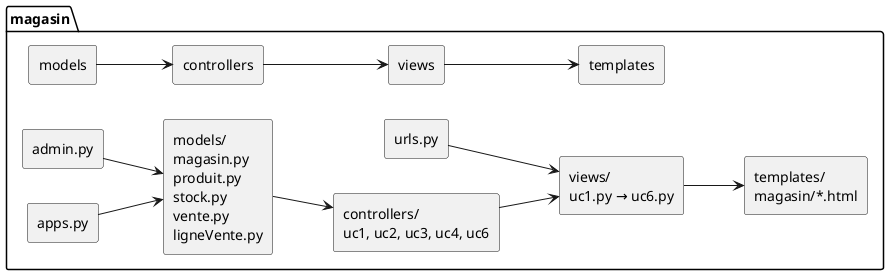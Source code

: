 @startuml VueImplementation
skinparam componentStyle rectangle
left to right direction

package "magasin" {
    [models] --> [controllers]
    [controllers] --> [views]
    [views] --> [templates]

    component "models/\nmagasin.py\nproduit.py\nstock.py\nvente.py\nligneVente.py" as Models
    component "controllers/\nuc1, uc2, uc3, uc4, uc6" as Controllers
    component "views/\nuc1.py → uc6.py" as Views
    component "templates/\nmagasin/*.html" as Templates
    component "urls.py" as URLs
    component "admin.py" as Admin
    component "apps.py" as AppConfig

    Models --> Controllers
    Controllers --> Views
    Views --> Templates
    URLs --> Views
    Admin --> Models
    AppConfig --> Models
}
@enduml
